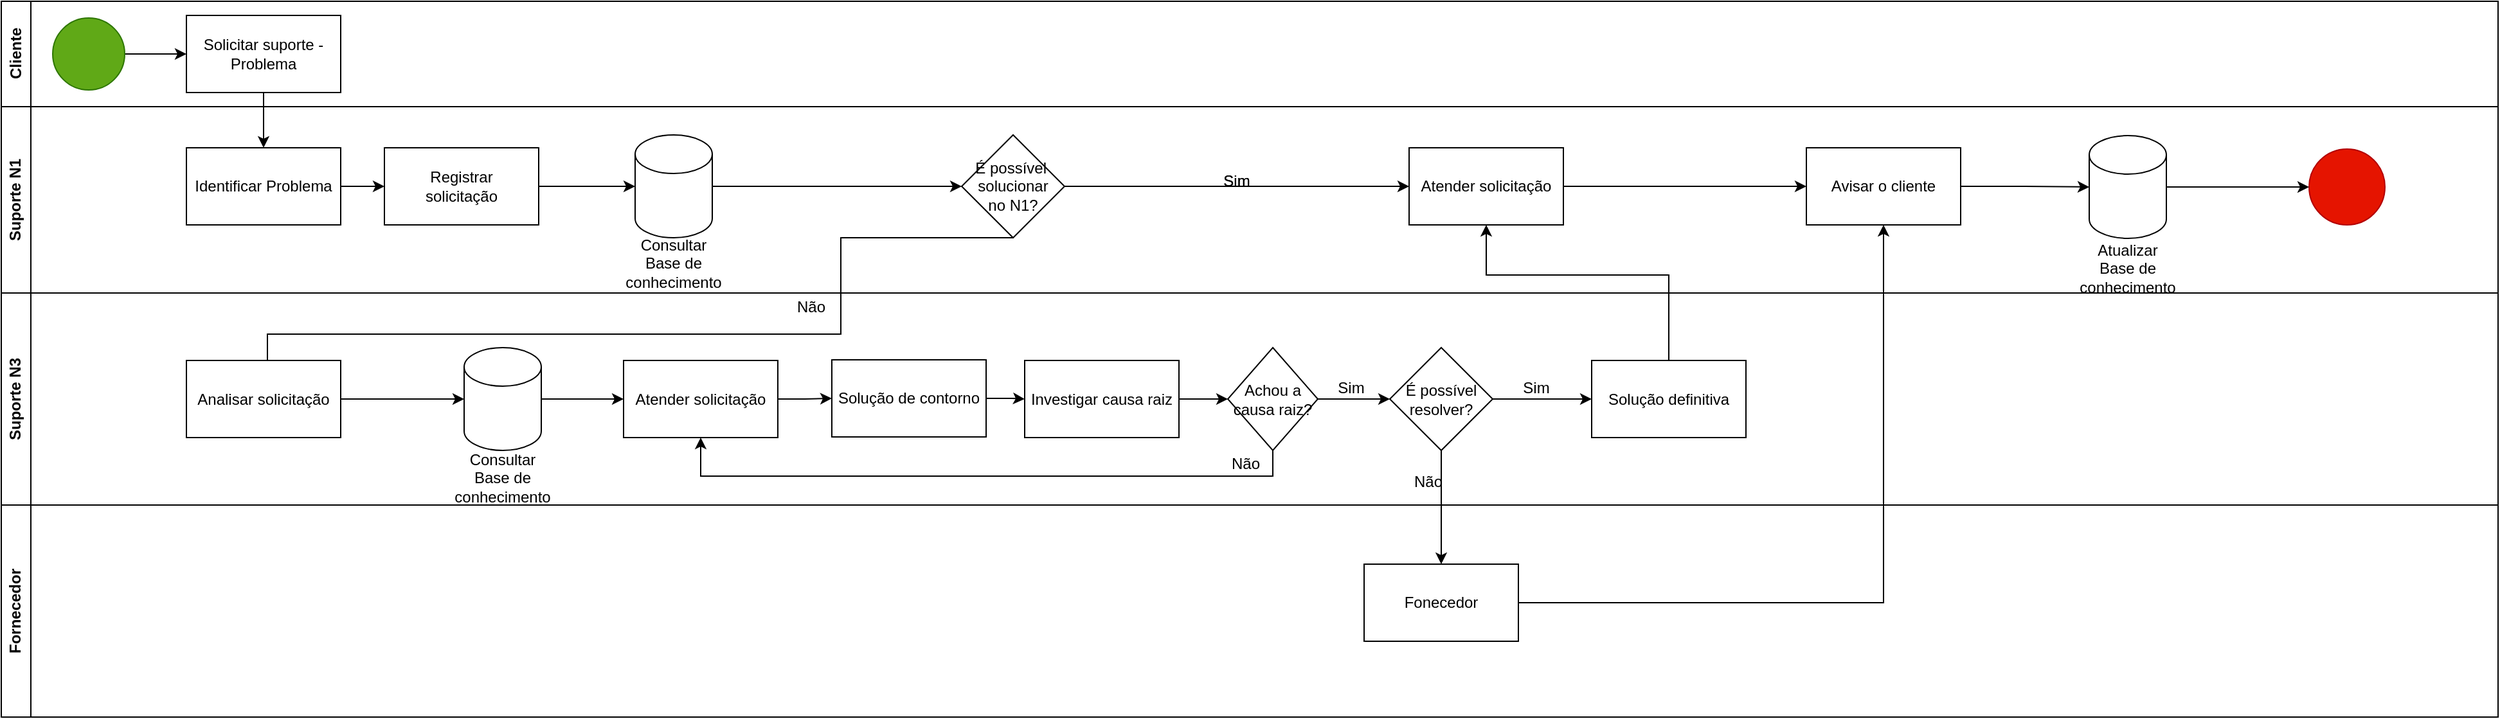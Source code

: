 <mxfile version="22.1.6" type="google" pages="2">
  <diagram name="Problema" id="-Ec3VzrIZAUw1Ssg6nF6">
    <mxGraphModel dx="1070" dy="693" grid="0" gridSize="10" guides="1" tooltips="1" connect="1" arrows="1" fold="1" page="0" pageScale="1" pageWidth="1100" pageHeight="850" background="none" math="0" shadow="0">
      <root>
        <mxCell id="0" />
        <mxCell id="1" parent="0" />
        <mxCell id="_4PGO4rBiC6hCrZSy40K-1" value="Cliente" style="swimlane;horizontal=0;whiteSpace=wrap;html=1;" parent="1" vertex="1">
          <mxGeometry x="10" y="98" width="1942" height="82" as="geometry" />
        </mxCell>
        <mxCell id="_4PGO4rBiC6hCrZSy40K-8" value="" style="edgeStyle=orthogonalEdgeStyle;rounded=0;orthogonalLoop=1;jettySize=auto;html=1;" parent="_4PGO4rBiC6hCrZSy40K-1" source="_4PGO4rBiC6hCrZSy40K-6" target="_4PGO4rBiC6hCrZSy40K-7" edge="1">
          <mxGeometry relative="1" as="geometry" />
        </mxCell>
        <mxCell id="_4PGO4rBiC6hCrZSy40K-6" value="" style="ellipse;whiteSpace=wrap;html=1;aspect=fixed;fillColor=#60a917;fontColor=#ffffff;strokeColor=#2D7600;" parent="_4PGO4rBiC6hCrZSy40K-1" vertex="1">
          <mxGeometry x="40" y="13" width="56" height="56" as="geometry" />
        </mxCell>
        <mxCell id="_4PGO4rBiC6hCrZSy40K-7" value="Solicitar suporte -&lt;br&gt;Problema" style="whiteSpace=wrap;html=1;" parent="_4PGO4rBiC6hCrZSy40K-1" vertex="1">
          <mxGeometry x="144" y="11" width="120" height="60" as="geometry" />
        </mxCell>
        <mxCell id="_4PGO4rBiC6hCrZSy40K-5" value="Suporte N1&lt;br&gt;" style="swimlane;horizontal=0;whiteSpace=wrap;html=1;startSize=23;" parent="1" vertex="1">
          <mxGeometry x="10" y="180" width="1942" height="145" as="geometry" />
        </mxCell>
        <mxCell id="_4PGO4rBiC6hCrZSy40K-12" value="" style="edgeStyle=orthogonalEdgeStyle;rounded=0;orthogonalLoop=1;jettySize=auto;html=1;" parent="_4PGO4rBiC6hCrZSy40K-5" source="_4PGO4rBiC6hCrZSy40K-9" target="_4PGO4rBiC6hCrZSy40K-11" edge="1">
          <mxGeometry relative="1" as="geometry" />
        </mxCell>
        <mxCell id="_4PGO4rBiC6hCrZSy40K-9" value="Identificar Problema" style="whiteSpace=wrap;html=1;" parent="_4PGO4rBiC6hCrZSy40K-5" vertex="1">
          <mxGeometry x="144" y="32" width="120" height="60" as="geometry" />
        </mxCell>
        <mxCell id="_4PGO4rBiC6hCrZSy40K-16" value="" style="edgeStyle=orthogonalEdgeStyle;rounded=0;orthogonalLoop=1;jettySize=auto;html=1;entryX=0;entryY=0.5;entryDx=0;entryDy=0;entryPerimeter=0;" parent="_4PGO4rBiC6hCrZSy40K-5" source="_4PGO4rBiC6hCrZSy40K-11" target="nmuuqIlSGZwjGCwgsDXn-1" edge="1">
          <mxGeometry relative="1" as="geometry">
            <mxPoint x="452.0" y="62" as="targetPoint" />
          </mxGeometry>
        </mxCell>
        <mxCell id="_4PGO4rBiC6hCrZSy40K-11" value="Registrar &lt;br&gt;solicitação" style="whiteSpace=wrap;html=1;" parent="_4PGO4rBiC6hCrZSy40K-5" vertex="1">
          <mxGeometry x="298" y="32" width="120" height="60" as="geometry" />
        </mxCell>
        <mxCell id="_4PGO4rBiC6hCrZSy40K-18" value="" style="edgeStyle=orthogonalEdgeStyle;rounded=0;orthogonalLoop=1;jettySize=auto;html=1;exitX=1;exitY=0.5;exitDx=0;exitDy=0;exitPerimeter=0;" parent="_4PGO4rBiC6hCrZSy40K-5" source="nmuuqIlSGZwjGCwgsDXn-1" target="_4PGO4rBiC6hCrZSy40K-17" edge="1">
          <mxGeometry relative="1" as="geometry">
            <mxPoint x="572" y="62" as="sourcePoint" />
          </mxGeometry>
        </mxCell>
        <mxCell id="_4PGO4rBiC6hCrZSy40K-20" value="" style="edgeStyle=orthogonalEdgeStyle;rounded=0;orthogonalLoop=1;jettySize=auto;html=1;" parent="_4PGO4rBiC6hCrZSy40K-5" source="_4PGO4rBiC6hCrZSy40K-17" target="_4PGO4rBiC6hCrZSy40K-19" edge="1">
          <mxGeometry relative="1" as="geometry" />
        </mxCell>
        <mxCell id="_4PGO4rBiC6hCrZSy40K-17" value="É possível&amp;nbsp;&lt;br&gt;solucionar&lt;br&gt;no N1?" style="rhombus;whiteSpace=wrap;html=1;" parent="_4PGO4rBiC6hCrZSy40K-5" vertex="1">
          <mxGeometry x="747" y="22" width="80" height="80" as="geometry" />
        </mxCell>
        <mxCell id="_4PGO4rBiC6hCrZSy40K-19" value="Atender solicitação" style="whiteSpace=wrap;html=1;" parent="_4PGO4rBiC6hCrZSy40K-5" vertex="1">
          <mxGeometry x="1095" y="32" width="120" height="60" as="geometry" />
        </mxCell>
        <mxCell id="nmuuqIlSGZwjGCwgsDXn-1" value="" style="shape=cylinder3;whiteSpace=wrap;html=1;boundedLbl=1;backgroundOutline=1;size=15;" parent="_4PGO4rBiC6hCrZSy40K-5" vertex="1">
          <mxGeometry x="493" y="22" width="60" height="80" as="geometry" />
        </mxCell>
        <mxCell id="nmuuqIlSGZwjGCwgsDXn-2" value="" style="shape=cylinder3;whiteSpace=wrap;html=1;boundedLbl=1;backgroundOutline=1;size=15;" parent="_4PGO4rBiC6hCrZSy40K-5" vertex="1">
          <mxGeometry x="1624" y="22.5" width="60" height="80" as="geometry" />
        </mxCell>
        <mxCell id="_4PGO4rBiC6hCrZSy40K-22" value="" style="edgeStyle=orthogonalEdgeStyle;rounded=0;orthogonalLoop=1;jettySize=auto;html=1;entryX=0;entryY=0.5;entryDx=0;entryDy=0;entryPerimeter=0;" parent="_4PGO4rBiC6hCrZSy40K-5" source="nmuuqIlSGZwjGCwgsDXn-17" target="nmuuqIlSGZwjGCwgsDXn-2" edge="1">
          <mxGeometry relative="1" as="geometry">
            <mxPoint x="880" y="62" as="targetPoint" />
          </mxGeometry>
        </mxCell>
        <mxCell id="nmuuqIlSGZwjGCwgsDXn-12" value="Sim" style="text;html=1;strokeColor=none;fillColor=none;align=center;verticalAlign=middle;whiteSpace=wrap;rounded=0;" parent="_4PGO4rBiC6hCrZSy40K-5" vertex="1">
          <mxGeometry x="931" y="43" width="60" height="30" as="geometry" />
        </mxCell>
        <mxCell id="_4PGO4rBiC6hCrZSy40K-33" value="" style="ellipse;whiteSpace=wrap;html=1;fillColor=#e51400;fontColor=#ffffff;strokeColor=#B20000;" parent="_4PGO4rBiC6hCrZSy40K-5" vertex="1">
          <mxGeometry x="1795" y="33" width="59" height="59" as="geometry" />
        </mxCell>
        <mxCell id="_4PGO4rBiC6hCrZSy40K-55" style="edgeStyle=orthogonalEdgeStyle;rounded=0;orthogonalLoop=1;jettySize=auto;html=1;entryX=0;entryY=0.5;entryDx=0;entryDy=0;exitX=1;exitY=0.5;exitDx=0;exitDy=0;exitPerimeter=0;" parent="_4PGO4rBiC6hCrZSy40K-5" source="nmuuqIlSGZwjGCwgsDXn-2" target="_4PGO4rBiC6hCrZSy40K-33" edge="1">
          <mxGeometry relative="1" as="geometry">
            <mxPoint x="1050" y="73" as="sourcePoint" />
          </mxGeometry>
        </mxCell>
        <mxCell id="nmuuqIlSGZwjGCwgsDXn-17" value="Avisar o cliente" style="whiteSpace=wrap;html=1;" parent="_4PGO4rBiC6hCrZSy40K-5" vertex="1">
          <mxGeometry x="1404" y="32" width="120" height="60" as="geometry" />
        </mxCell>
        <mxCell id="nmuuqIlSGZwjGCwgsDXn-19" value="" style="edgeStyle=orthogonalEdgeStyle;rounded=0;orthogonalLoop=1;jettySize=auto;html=1;entryX=0;entryY=0.5;entryDx=0;entryDy=0;entryPerimeter=0;" parent="_4PGO4rBiC6hCrZSy40K-5" source="_4PGO4rBiC6hCrZSy40K-19" target="nmuuqIlSGZwjGCwgsDXn-17" edge="1">
          <mxGeometry relative="1" as="geometry">
            <mxPoint x="858" y="242" as="sourcePoint" />
            <mxPoint x="1084" y="242" as="targetPoint" />
          </mxGeometry>
        </mxCell>
        <mxCell id="BQ_w1CccFKdGBhkc8WRL-10" value="Consultar Base de conhecimento&lt;br&gt;" style="text;html=1;strokeColor=none;fillColor=none;align=center;verticalAlign=middle;whiteSpace=wrap;rounded=0;" parent="_4PGO4rBiC6hCrZSy40K-5" vertex="1">
          <mxGeometry x="493" y="107" width="60" height="30" as="geometry" />
        </mxCell>
        <mxCell id="BQ_w1CccFKdGBhkc8WRL-12" value="Atualizar Base de conhecimento&lt;br&gt;" style="text;html=1;strokeColor=none;fillColor=none;align=center;verticalAlign=middle;whiteSpace=wrap;rounded=0;" parent="_4PGO4rBiC6hCrZSy40K-5" vertex="1">
          <mxGeometry x="1624" y="111" width="60" height="30" as="geometry" />
        </mxCell>
        <mxCell id="_4PGO4rBiC6hCrZSy40K-10" value="" style="edgeStyle=orthogonalEdgeStyle;rounded=0;orthogonalLoop=1;jettySize=auto;html=1;" parent="1" source="_4PGO4rBiC6hCrZSy40K-7" target="_4PGO4rBiC6hCrZSy40K-9" edge="1">
          <mxGeometry relative="1" as="geometry" />
        </mxCell>
        <mxCell id="_4PGO4rBiC6hCrZSy40K-24" value="" style="edgeStyle=orthogonalEdgeStyle;rounded=0;orthogonalLoop=1;jettySize=auto;html=1;entryX=0.5;entryY=0;entryDx=0;entryDy=0;exitX=0.5;exitY=1;exitDx=0;exitDy=0;" parent="1" source="_4PGO4rBiC6hCrZSy40K-17" edge="1">
          <mxGeometry relative="1" as="geometry">
            <mxPoint x="665" y="312" as="sourcePoint" />
            <mxPoint x="217.0" y="396.5" as="targetPoint" />
            <Array as="points">
              <mxPoint x="663" y="357" />
              <mxPoint x="217" y="357" />
            </Array>
          </mxGeometry>
        </mxCell>
        <mxCell id="_4PGO4rBiC6hCrZSy40K-2" value="Suporte N3&lt;br&gt;" style="swimlane;horizontal=0;whiteSpace=wrap;html=1;startSize=23;" parent="1" vertex="1">
          <mxGeometry x="10" y="325" width="1942" height="165" as="geometry" />
        </mxCell>
        <mxCell id="_4PGO4rBiC6hCrZSy40K-44" value="" style="edgeStyle=orthogonalEdgeStyle;rounded=0;orthogonalLoop=1;jettySize=auto;html=1;entryX=0;entryY=0.5;entryDx=0;entryDy=0;exitX=1;exitY=0.5;exitDx=0;exitDy=0;exitPerimeter=0;" parent="_4PGO4rBiC6hCrZSy40K-2" source="nmuuqIlSGZwjGCwgsDXn-9" target="_4PGO4rBiC6hCrZSy40K-49" edge="1">
          <mxGeometry relative="1" as="geometry">
            <mxPoint x="472" y="82.5" as="targetPoint" />
            <mxPoint x="502.0" y="82.5" as="sourcePoint" />
          </mxGeometry>
        </mxCell>
        <mxCell id="nmuuqIlSGZwjGCwgsDXn-24" value="" style="edgeStyle=orthogonalEdgeStyle;rounded=0;orthogonalLoop=1;jettySize=auto;html=1;" parent="_4PGO4rBiC6hCrZSy40K-2" source="_4PGO4rBiC6hCrZSy40K-49" target="nmuuqIlSGZwjGCwgsDXn-22" edge="1">
          <mxGeometry relative="1" as="geometry" />
        </mxCell>
        <mxCell id="_4PGO4rBiC6hCrZSy40K-49" value="Atender solicitação" style="whiteSpace=wrap;html=1;" parent="_4PGO4rBiC6hCrZSy40K-2" vertex="1">
          <mxGeometry x="484" y="52.5" width="120" height="60" as="geometry" />
        </mxCell>
        <mxCell id="_4PGO4rBiC6hCrZSy40K-51" value="Analisar solicitação" style="whiteSpace=wrap;html=1;" parent="_4PGO4rBiC6hCrZSy40K-2" vertex="1">
          <mxGeometry x="144" y="52.5" width="120" height="60" as="geometry" />
        </mxCell>
        <mxCell id="_4PGO4rBiC6hCrZSy40K-52" value="" style="edgeStyle=orthogonalEdgeStyle;rounded=0;orthogonalLoop=1;jettySize=auto;html=1;entryX=0;entryY=0.5;entryDx=0;entryDy=0;entryPerimeter=0;" parent="_4PGO4rBiC6hCrZSy40K-2" source="_4PGO4rBiC6hCrZSy40K-51" target="nmuuqIlSGZwjGCwgsDXn-9" edge="1">
          <mxGeometry relative="1" as="geometry">
            <mxPoint x="382.0" y="82.5" as="targetPoint" />
          </mxGeometry>
        </mxCell>
        <mxCell id="nmuuqIlSGZwjGCwgsDXn-9" value="" style="shape=cylinder3;whiteSpace=wrap;html=1;boundedLbl=1;backgroundOutline=1;size=15;" parent="_4PGO4rBiC6hCrZSy40K-2" vertex="1">
          <mxGeometry x="360" y="42.5" width="60" height="80" as="geometry" />
        </mxCell>
        <mxCell id="nmuuqIlSGZwjGCwgsDXn-30" value="" style="edgeStyle=orthogonalEdgeStyle;rounded=0;orthogonalLoop=1;jettySize=auto;html=1;" parent="_4PGO4rBiC6hCrZSy40K-2" source="nmuuqIlSGZwjGCwgsDXn-22" target="nmuuqIlSGZwjGCwgsDXn-29" edge="1">
          <mxGeometry relative="1" as="geometry" />
        </mxCell>
        <mxCell id="nmuuqIlSGZwjGCwgsDXn-22" value="Solução de contorno" style="whiteSpace=wrap;html=1;" parent="_4PGO4rBiC6hCrZSy40K-2" vertex="1">
          <mxGeometry x="646" y="52" width="120" height="60" as="geometry" />
        </mxCell>
        <mxCell id="nmuuqIlSGZwjGCwgsDXn-32" value="" style="edgeStyle=orthogonalEdgeStyle;rounded=0;orthogonalLoop=1;jettySize=auto;html=1;" parent="_4PGO4rBiC6hCrZSy40K-2" source="nmuuqIlSGZwjGCwgsDXn-29" target="nmuuqIlSGZwjGCwgsDXn-31" edge="1">
          <mxGeometry relative="1" as="geometry" />
        </mxCell>
        <mxCell id="nmuuqIlSGZwjGCwgsDXn-29" value="Investigar causa raiz" style="whiteSpace=wrap;html=1;" parent="_4PGO4rBiC6hCrZSy40K-2" vertex="1">
          <mxGeometry x="796" y="52.5" width="120" height="60" as="geometry" />
        </mxCell>
        <mxCell id="nmuuqIlSGZwjGCwgsDXn-36" style="edgeStyle=orthogonalEdgeStyle;rounded=0;orthogonalLoop=1;jettySize=auto;html=1;exitX=0.5;exitY=1;exitDx=0;exitDy=0;entryX=0.5;entryY=1;entryDx=0;entryDy=0;" parent="_4PGO4rBiC6hCrZSy40K-2" source="nmuuqIlSGZwjGCwgsDXn-31" target="_4PGO4rBiC6hCrZSy40K-49" edge="1">
          <mxGeometry relative="1" as="geometry">
            <mxPoint x="376" y="153" as="targetPoint" />
          </mxGeometry>
        </mxCell>
        <mxCell id="nmuuqIlSGZwjGCwgsDXn-42" value="" style="edgeStyle=orthogonalEdgeStyle;rounded=0;orthogonalLoop=1;jettySize=auto;html=1;" parent="_4PGO4rBiC6hCrZSy40K-2" source="nmuuqIlSGZwjGCwgsDXn-31" target="nmuuqIlSGZwjGCwgsDXn-41" edge="1">
          <mxGeometry relative="1" as="geometry" />
        </mxCell>
        <mxCell id="nmuuqIlSGZwjGCwgsDXn-31" value="Achou a causa raiz?" style="rhombus;whiteSpace=wrap;html=1;" parent="_4PGO4rBiC6hCrZSy40K-2" vertex="1">
          <mxGeometry x="954" y="42.5" width="70" height="80" as="geometry" />
        </mxCell>
        <mxCell id="nmuuqIlSGZwjGCwgsDXn-27" value="Não" style="text;html=1;strokeColor=none;fillColor=none;align=center;verticalAlign=middle;whiteSpace=wrap;rounded=0;" parent="_4PGO4rBiC6hCrZSy40K-2" vertex="1">
          <mxGeometry x="600" y="-4" width="60" height="30" as="geometry" />
        </mxCell>
        <mxCell id="BQ_w1CccFKdGBhkc8WRL-1" value="" style="edgeStyle=orthogonalEdgeStyle;rounded=0;orthogonalLoop=1;jettySize=auto;html=1;" parent="_4PGO4rBiC6hCrZSy40K-2" source="nmuuqIlSGZwjGCwgsDXn-41" target="nmuuqIlSGZwjGCwgsDXn-45" edge="1">
          <mxGeometry relative="1" as="geometry" />
        </mxCell>
        <mxCell id="nmuuqIlSGZwjGCwgsDXn-41" value="É possível resolver?" style="rhombus;whiteSpace=wrap;html=1;" parent="_4PGO4rBiC6hCrZSy40K-2" vertex="1">
          <mxGeometry x="1080" y="42.5" width="80" height="80" as="geometry" />
        </mxCell>
        <mxCell id="nmuuqIlSGZwjGCwgsDXn-45" value="Solução definitiva" style="whiteSpace=wrap;html=1;" parent="_4PGO4rBiC6hCrZSy40K-2" vertex="1">
          <mxGeometry x="1237" y="52.5" width="120" height="60" as="geometry" />
        </mxCell>
        <mxCell id="BQ_w1CccFKdGBhkc8WRL-5" value="Sim" style="text;html=1;strokeColor=none;fillColor=none;align=center;verticalAlign=middle;whiteSpace=wrap;rounded=0;" parent="_4PGO4rBiC6hCrZSy40K-2" vertex="1">
          <mxGeometry x="1164" y="59" width="60" height="30" as="geometry" />
        </mxCell>
        <mxCell id="BQ_w1CccFKdGBhkc8WRL-6" value="Sim" style="text;html=1;strokeColor=none;fillColor=none;align=center;verticalAlign=middle;whiteSpace=wrap;rounded=0;" parent="_4PGO4rBiC6hCrZSy40K-2" vertex="1">
          <mxGeometry x="1020" y="59" width="60" height="30" as="geometry" />
        </mxCell>
        <mxCell id="BQ_w1CccFKdGBhkc8WRL-7" value="Não" style="text;html=1;strokeColor=none;fillColor=none;align=center;verticalAlign=middle;whiteSpace=wrap;rounded=0;" parent="_4PGO4rBiC6hCrZSy40K-2" vertex="1">
          <mxGeometry x="938" y="118" width="60" height="30" as="geometry" />
        </mxCell>
        <mxCell id="BQ_w1CccFKdGBhkc8WRL-8" value="Não" style="text;html=1;strokeColor=none;fillColor=none;align=center;verticalAlign=middle;whiteSpace=wrap;rounded=0;" parent="_4PGO4rBiC6hCrZSy40K-2" vertex="1">
          <mxGeometry x="1080" y="132" width="60" height="30" as="geometry" />
        </mxCell>
        <mxCell id="BQ_w1CccFKdGBhkc8WRL-11" value="Consultar Base de conhecimento&lt;br&gt;" style="text;html=1;strokeColor=none;fillColor=none;align=center;verticalAlign=middle;whiteSpace=wrap;rounded=0;" parent="_4PGO4rBiC6hCrZSy40K-2" vertex="1">
          <mxGeometry x="360" y="129" width="60" height="30" as="geometry" />
        </mxCell>
        <mxCell id="zpOufEuCklQNAFvPNGZo-1" value="Fornecedor&lt;br&gt;" style="swimlane;horizontal=0;whiteSpace=wrap;html=1;" parent="1" vertex="1">
          <mxGeometry x="10" y="490" width="1942" height="165" as="geometry" />
        </mxCell>
        <mxCell id="zpOufEuCklQNAFvPNGZo-18" value="Fonecedor" style="whiteSpace=wrap;html=1;" parent="zpOufEuCklQNAFvPNGZo-1" vertex="1">
          <mxGeometry x="1060" y="46" width="120" height="60" as="geometry" />
        </mxCell>
        <mxCell id="BQ_w1CccFKdGBhkc8WRL-2" style="edgeStyle=orthogonalEdgeStyle;rounded=0;orthogonalLoop=1;jettySize=auto;html=1;entryX=0.5;entryY=0;entryDx=0;entryDy=0;" parent="1" source="nmuuqIlSGZwjGCwgsDXn-41" target="zpOufEuCklQNAFvPNGZo-18" edge="1">
          <mxGeometry relative="1" as="geometry">
            <Array as="points">
              <mxPoint x="1130" y="520" />
              <mxPoint x="1130" y="520" />
            </Array>
          </mxGeometry>
        </mxCell>
        <mxCell id="BQ_w1CccFKdGBhkc8WRL-3" style="edgeStyle=orthogonalEdgeStyle;rounded=0;orthogonalLoop=1;jettySize=auto;html=1;entryX=0.5;entryY=1;entryDx=0;entryDy=0;" parent="1" source="nmuuqIlSGZwjGCwgsDXn-45" target="_4PGO4rBiC6hCrZSy40K-19" edge="1">
          <mxGeometry relative="1" as="geometry">
            <Array as="points">
              <mxPoint x="1307" y="311" />
              <mxPoint x="1165" y="311" />
            </Array>
          </mxGeometry>
        </mxCell>
        <mxCell id="BQ_w1CccFKdGBhkc8WRL-4" value="Sim" style="text;html=1;strokeColor=none;fillColor=none;align=center;verticalAlign=middle;whiteSpace=wrap;rounded=0;" parent="1" vertex="1">
          <mxGeometry x="941" y="223" width="60" height="30" as="geometry" />
        </mxCell>
        <mxCell id="C0CgiDlLy2RQ1NzKlOpr-2" style="edgeStyle=orthogonalEdgeStyle;rounded=0;orthogonalLoop=1;jettySize=auto;html=1;entryX=0.5;entryY=1;entryDx=0;entryDy=0;" parent="1" source="zpOufEuCklQNAFvPNGZo-18" target="nmuuqIlSGZwjGCwgsDXn-17" edge="1">
          <mxGeometry relative="1" as="geometry">
            <mxPoint x="1473.99" y="279.596" as="targetPoint" />
          </mxGeometry>
        </mxCell>
      </root>
    </mxGraphModel>
  </diagram>
  <diagram name="Requisição" id="4bwbSde3uG1VL4TiKtF2">
    <mxGraphModel grid="0" page="0" gridSize="10" guides="1" tooltips="1" connect="1" arrows="1" fold="1" pageScale="1" pageWidth="827" pageHeight="1169" math="0" shadow="0">
      <root>
        <mxCell id="FNtjrXxzZB4patWfI-3e-0" />
        <mxCell id="FNtjrXxzZB4patWfI-3e-1" parent="FNtjrXxzZB4patWfI-3e-0" />
        <mxCell id="yx_xOcficYoCLW8Y-e_k-1" value="Cliente" style="swimlane;horizontal=0;whiteSpace=wrap;html=1;" vertex="1" parent="FNtjrXxzZB4patWfI-3e-1">
          <mxGeometry x="-79" y="-557" width="1701" height="82" as="geometry" />
        </mxCell>
        <mxCell id="yx_xOcficYoCLW8Y-e_k-2" value="" style="edgeStyle=orthogonalEdgeStyle;rounded=0;orthogonalLoop=1;jettySize=auto;html=1;entryX=0;entryY=0.5;entryDx=0;entryDy=0;" edge="1" parent="yx_xOcficYoCLW8Y-e_k-1" source="yx_xOcficYoCLW8Y-e_k-3" target="IolqS_XKYgwsmqiR-c9b-2">
          <mxGeometry relative="1" as="geometry">
            <mxPoint x="144.0" y="41" as="targetPoint" />
          </mxGeometry>
        </mxCell>
        <mxCell id="yx_xOcficYoCLW8Y-e_k-3" value="" style="ellipse;whiteSpace=wrap;html=1;aspect=fixed;fillColor=#60a917;fontColor=#ffffff;strokeColor=#2D7600;" vertex="1" parent="yx_xOcficYoCLW8Y-e_k-1">
          <mxGeometry x="40" y="13" width="56" height="56" as="geometry" />
        </mxCell>
        <mxCell id="IolqS_XKYgwsmqiR-c9b-2" value="&lt;font style=&quot;font-size: 10px;&quot;&gt;Usuário Submete Requisição&lt;/font&gt;" style="whiteSpace=wrap;html=1;fontSize=8;fontFamily=Verdana;rounded=0;shadow=0;labelBackgroundColor=none;strokeWidth=1;" vertex="1" parent="yx_xOcficYoCLW8Y-e_k-1">
          <mxGeometry x="145" y="11" width="120" height="60" as="geometry" />
        </mxCell>
        <mxCell id="IolqS_XKYgwsmqiR-c9b-4" value="&lt;font style=&quot;font-size: 10px;&quot;&gt;Análise e Triagem&lt;/font&gt;" style="whiteSpace=wrap;html=1;fontSize=8;fontFamily=Verdana;rounded=0;shadow=0;labelBackgroundColor=none;strokeWidth=1;" vertex="1" parent="yx_xOcficYoCLW8Y-e_k-1">
          <mxGeometry x="329" y="11" width="120" height="60" as="geometry" />
        </mxCell>
        <mxCell id="yx_xOcficYoCLW8Y-e_k-24" value="" style="edgeStyle=orthogonalEdgeStyle;rounded=0;orthogonalLoop=1;jettySize=auto;html=1;exitX=1;exitY=0.5;exitDx=0;exitDy=0;entryX=0;entryY=0.5;entryDx=0;entryDy=0;" edge="1" parent="yx_xOcficYoCLW8Y-e_k-1" source="IolqS_XKYgwsmqiR-c9b-2" target="IolqS_XKYgwsmqiR-c9b-4">
          <mxGeometry relative="1" as="geometry">
            <mxPoint x="204.0" y="71" as="sourcePoint" />
            <mxPoint x="205" y="115" as="targetPoint" />
          </mxGeometry>
        </mxCell>
        <mxCell id="yx_xOcficYoCLW8Y-e_k-5" value="Suporte N1&lt;br&gt;" style="swimlane;horizontal=0;whiteSpace=wrap;html=1;startSize=23;" vertex="1" parent="FNtjrXxzZB4patWfI-3e-1">
          <mxGeometry x="-79" y="-475" width="1701" height="145" as="geometry" />
        </mxCell>
        <mxCell id="yx_xOcficYoCLW8Y-e_k-8" value="" style="edgeStyle=orthogonalEdgeStyle;rounded=0;orthogonalLoop=1;jettySize=auto;html=1;entryX=0;entryY=0.5;entryDx=0;entryDy=0;entryPerimeter=0;" edge="1" parent="yx_xOcficYoCLW8Y-e_k-5" source="yx_xOcficYoCLW8Y-e_k-9" target="yx_xOcficYoCLW8Y-e_k-14">
          <mxGeometry relative="1" as="geometry">
            <mxPoint x="452.0" y="62" as="targetPoint" />
          </mxGeometry>
        </mxCell>
        <mxCell id="yx_xOcficYoCLW8Y-e_k-9" value="Registrar &lt;br&gt;solicitação" style="whiteSpace=wrap;html=1;" vertex="1" parent="yx_xOcficYoCLW8Y-e_k-5">
          <mxGeometry x="148" y="32" width="120" height="60" as="geometry" />
        </mxCell>
        <mxCell id="yx_xOcficYoCLW8Y-e_k-11" value="" style="edgeStyle=orthogonalEdgeStyle;rounded=0;orthogonalLoop=1;jettySize=auto;html=1;" edge="1" parent="yx_xOcficYoCLW8Y-e_k-5" source="yx_xOcficYoCLW8Y-e_k-12" target="yx_xOcficYoCLW8Y-e_k-13">
          <mxGeometry relative="1" as="geometry" />
        </mxCell>
        <mxCell id="yx_xOcficYoCLW8Y-e_k-12" value="É possível atender requisição?" style="rhombus;whiteSpace=wrap;html=1;" vertex="1" parent="yx_xOcficYoCLW8Y-e_k-5">
          <mxGeometry x="816" y="22" width="80" height="80" as="geometry" />
        </mxCell>
        <mxCell id="yx_xOcficYoCLW8Y-e_k-13" value="Atender solicitação" style="whiteSpace=wrap;html=1;" vertex="1" parent="yx_xOcficYoCLW8Y-e_k-5">
          <mxGeometry x="1021" y="32" width="120" height="60" as="geometry" />
        </mxCell>
        <mxCell id="yx_xOcficYoCLW8Y-e_k-54" value="" style="edgeStyle=orthogonalEdgeStyle;rounded=0;orthogonalLoop=1;jettySize=auto;html=1;" edge="1" parent="yx_xOcficYoCLW8Y-e_k-5" source="yx_xOcficYoCLW8Y-e_k-14" target="ekJ-fm5zaqChdAzPpNH6-2">
          <mxGeometry relative="1" as="geometry" />
        </mxCell>
        <mxCell id="yx_xOcficYoCLW8Y-e_k-14" value="" style="shape=cylinder3;whiteSpace=wrap;html=1;boundedLbl=1;backgroundOutline=1;size=15;" vertex="1" parent="yx_xOcficYoCLW8Y-e_k-5">
          <mxGeometry x="341" y="22" width="60" height="80" as="geometry" />
        </mxCell>
        <mxCell id="yx_xOcficYoCLW8Y-e_k-15" value="" style="shape=cylinder3;whiteSpace=wrap;html=1;boundedLbl=1;backgroundOutline=1;size=15;" vertex="1" parent="yx_xOcficYoCLW8Y-e_k-5">
          <mxGeometry x="1465" y="22" width="60" height="80" as="geometry" />
        </mxCell>
        <mxCell id="yx_xOcficYoCLW8Y-e_k-16" value="" style="edgeStyle=orthogonalEdgeStyle;rounded=0;orthogonalLoop=1;jettySize=auto;html=1;entryX=0;entryY=0.5;entryDx=0;entryDy=0;entryPerimeter=0;" edge="1" parent="yx_xOcficYoCLW8Y-e_k-5" source="yx_xOcficYoCLW8Y-e_k-20" target="yx_xOcficYoCLW8Y-e_k-15">
          <mxGeometry relative="1" as="geometry">
            <mxPoint x="880" y="62" as="targetPoint" />
          </mxGeometry>
        </mxCell>
        <mxCell id="yx_xOcficYoCLW8Y-e_k-17" value="Sim" style="text;html=1;strokeColor=none;fillColor=none;align=center;verticalAlign=middle;whiteSpace=wrap;rounded=0;" vertex="1" parent="yx_xOcficYoCLW8Y-e_k-5">
          <mxGeometry x="931" y="43" width="60" height="30" as="geometry" />
        </mxCell>
        <mxCell id="yx_xOcficYoCLW8Y-e_k-18" value="" style="ellipse;whiteSpace=wrap;html=1;fillColor=#e51400;fontColor=#ffffff;strokeColor=#B20000;" vertex="1" parent="yx_xOcficYoCLW8Y-e_k-5">
          <mxGeometry x="1624.5" y="33" width="59" height="59" as="geometry" />
        </mxCell>
        <mxCell id="yx_xOcficYoCLW8Y-e_k-19" style="edgeStyle=orthogonalEdgeStyle;rounded=0;orthogonalLoop=1;jettySize=auto;html=1;entryX=0;entryY=0.5;entryDx=0;entryDy=0;exitX=1;exitY=0.5;exitDx=0;exitDy=0;exitPerimeter=0;" edge="1" parent="yx_xOcficYoCLW8Y-e_k-5" source="yx_xOcficYoCLW8Y-e_k-15" target="yx_xOcficYoCLW8Y-e_k-18">
          <mxGeometry relative="1" as="geometry">
            <mxPoint x="1050" y="73" as="sourcePoint" />
          </mxGeometry>
        </mxCell>
        <mxCell id="yx_xOcficYoCLW8Y-e_k-20" value="Avisar o cliente" style="whiteSpace=wrap;html=1;" vertex="1" parent="yx_xOcficYoCLW8Y-e_k-5">
          <mxGeometry x="1256" y="32" width="120" height="60" as="geometry" />
        </mxCell>
        <mxCell id="yx_xOcficYoCLW8Y-e_k-21" value="" style="edgeStyle=orthogonalEdgeStyle;rounded=0;orthogonalLoop=1;jettySize=auto;html=1;entryX=0;entryY=0.5;entryDx=0;entryDy=0;entryPerimeter=0;" edge="1" parent="yx_xOcficYoCLW8Y-e_k-5" source="yx_xOcficYoCLW8Y-e_k-13" target="yx_xOcficYoCLW8Y-e_k-20">
          <mxGeometry relative="1" as="geometry">
            <mxPoint x="858" y="242" as="sourcePoint" />
            <mxPoint x="1084" y="242" as="targetPoint" />
          </mxGeometry>
        </mxCell>
        <mxCell id="yx_xOcficYoCLW8Y-e_k-22" value="Consultar Base de conhecimento&lt;br&gt;" style="text;html=1;strokeColor=none;fillColor=none;align=center;verticalAlign=middle;whiteSpace=wrap;rounded=0;" vertex="1" parent="yx_xOcficYoCLW8Y-e_k-5">
          <mxGeometry x="341" y="107" width="60" height="30" as="geometry" />
        </mxCell>
        <mxCell id="yx_xOcficYoCLW8Y-e_k-23" value="Atualizar Base de conhecimento&lt;br&gt;" style="text;html=1;strokeColor=none;fillColor=none;align=center;verticalAlign=middle;whiteSpace=wrap;rounded=0;" vertex="1" parent="yx_xOcficYoCLW8Y-e_k-5">
          <mxGeometry x="1465" y="107" width="60" height="30" as="geometry" />
        </mxCell>
        <mxCell id="yx_xOcficYoCLW8Y-e_k-55" value="" style="edgeStyle=orthogonalEdgeStyle;rounded=0;orthogonalLoop=1;jettySize=auto;html=1;" edge="1" parent="yx_xOcficYoCLW8Y-e_k-5" source="ekJ-fm5zaqChdAzPpNH6-2" target="ekJ-fm5zaqChdAzPpNH6-4">
          <mxGeometry relative="1" as="geometry" />
        </mxCell>
        <mxCell id="ekJ-fm5zaqChdAzPpNH6-2" value="&lt;font style=&quot;font-size: 10px;&quot;&gt;Analisa a natureza da requisição.&lt;/font&gt;" style="whiteSpace=wrap;html=1;fontSize=8;fontFamily=Verdana;rounded=0;shadow=0;labelBackgroundColor=none;strokeWidth=1;" vertex="1" parent="yx_xOcficYoCLW8Y-e_k-5">
          <mxGeometry x="474" y="32" width="120" height="60" as="geometry" />
        </mxCell>
        <mxCell id="yx_xOcficYoCLW8Y-e_k-56" value="" style="edgeStyle=orthogonalEdgeStyle;rounded=0;orthogonalLoop=1;jettySize=auto;html=1;" edge="1" parent="yx_xOcficYoCLW8Y-e_k-5" source="ekJ-fm5zaqChdAzPpNH6-4" target="yx_xOcficYoCLW8Y-e_k-12">
          <mxGeometry relative="1" as="geometry" />
        </mxCell>
        <mxCell id="ekJ-fm5zaqChdAzPpNH6-4" value="Tenta uma soluçao temporaria" style="whiteSpace=wrap;html=1;fontSize=8;fontFamily=Verdana;rounded=0;shadow=0;labelBackgroundColor=none;strokeWidth=1;" vertex="1" parent="yx_xOcficYoCLW8Y-e_k-5">
          <mxGeometry x="666" y="32.5" width="120" height="60" as="geometry" />
        </mxCell>
        <mxCell id="yx_xOcficYoCLW8Y-e_k-40" value="Não" style="text;html=1;strokeColor=none;fillColor=none;align=center;verticalAlign=middle;whiteSpace=wrap;rounded=0;" vertex="1" parent="yx_xOcficYoCLW8Y-e_k-5">
          <mxGeometry x="850" y="107" width="60" height="30" as="geometry" />
        </mxCell>
        <mxCell id="yx_xOcficYoCLW8Y-e_k-26" value="Suporte N2" style="swimlane;horizontal=0;whiteSpace=wrap;html=1;startSize=23;" vertex="1" parent="FNtjrXxzZB4patWfI-3e-1">
          <mxGeometry x="-79" y="-330" width="1701" height="165" as="geometry" />
        </mxCell>
        <mxCell id="yx_xOcficYoCLW8Y-e_k-27" value="" style="edgeStyle=orthogonalEdgeStyle;rounded=0;orthogonalLoop=1;jettySize=auto;html=1;entryX=0;entryY=0.5;entryDx=0;entryDy=0;exitX=1;exitY=0.5;exitDx=0;exitDy=0;exitPerimeter=0;" edge="1" parent="yx_xOcficYoCLW8Y-e_k-26" source="yx_xOcficYoCLW8Y-e_k-32" target="yx_xOcficYoCLW8Y-e_k-29">
          <mxGeometry relative="1" as="geometry">
            <mxPoint x="472" y="82.5" as="targetPoint" />
            <mxPoint x="502.0" y="82.5" as="sourcePoint" />
          </mxGeometry>
        </mxCell>
        <mxCell id="yx_xOcficYoCLW8Y-e_k-28" value="" style="edgeStyle=orthogonalEdgeStyle;rounded=0;orthogonalLoop=1;jettySize=auto;html=1;entryX=0;entryY=0.5;entryDx=0;entryDy=0;" edge="1" parent="yx_xOcficYoCLW8Y-e_k-26" source="yx_xOcficYoCLW8Y-e_k-29" target="yx_xOcficYoCLW8Y-e_k-104">
          <mxGeometry relative="1" as="geometry">
            <mxPoint x="646" y="82.059" as="targetPoint" />
          </mxGeometry>
        </mxCell>
        <mxCell id="yx_xOcficYoCLW8Y-e_k-29" value="Atender solicitação" style="whiteSpace=wrap;html=1;" vertex="1" parent="yx_xOcficYoCLW8Y-e_k-26">
          <mxGeometry x="484" y="52.5" width="120" height="60" as="geometry" />
        </mxCell>
        <mxCell id="yx_xOcficYoCLW8Y-e_k-30" value="Analisar solicitação" style="whiteSpace=wrap;html=1;" vertex="1" parent="yx_xOcficYoCLW8Y-e_k-26">
          <mxGeometry x="144" y="52.5" width="120" height="60" as="geometry" />
        </mxCell>
        <mxCell id="yx_xOcficYoCLW8Y-e_k-31" value="" style="edgeStyle=orthogonalEdgeStyle;rounded=0;orthogonalLoop=1;jettySize=auto;html=1;entryX=0;entryY=0.5;entryDx=0;entryDy=0;entryPerimeter=0;" edge="1" parent="yx_xOcficYoCLW8Y-e_k-26" source="yx_xOcficYoCLW8Y-e_k-30" target="yx_xOcficYoCLW8Y-e_k-32">
          <mxGeometry relative="1" as="geometry">
            <mxPoint x="382.0" y="82.5" as="targetPoint" />
          </mxGeometry>
        </mxCell>
        <mxCell id="yx_xOcficYoCLW8Y-e_k-32" value="" style="shape=cylinder3;whiteSpace=wrap;html=1;boundedLbl=1;backgroundOutline=1;size=15;" vertex="1" parent="yx_xOcficYoCLW8Y-e_k-26">
          <mxGeometry x="360" y="42.5" width="60" height="80" as="geometry" />
        </mxCell>
        <mxCell id="yx_xOcficYoCLW8Y-e_k-48" value="Consultar Base de conhecimento&lt;br&gt;" style="text;html=1;strokeColor=none;fillColor=none;align=center;verticalAlign=middle;whiteSpace=wrap;rounded=0;" vertex="1" parent="yx_xOcficYoCLW8Y-e_k-26">
          <mxGeometry x="360" y="129" width="60" height="30" as="geometry" />
        </mxCell>
        <mxCell id="yx_xOcficYoCLW8Y-e_k-104" value="É possível&amp;nbsp;&lt;br&gt;atender requisição?" style="rhombus;whiteSpace=wrap;html=1;" vertex="1" parent="yx_xOcficYoCLW8Y-e_k-26">
          <mxGeometry x="689" y="42.5" width="80" height="80" as="geometry" />
        </mxCell>
        <mxCell id="yx_xOcficYoCLW8Y-e_k-109" value="Sim" style="text;html=1;strokeColor=none;fillColor=none;align=center;verticalAlign=middle;whiteSpace=wrap;rounded=0;" vertex="1" parent="yx_xOcficYoCLW8Y-e_k-26">
          <mxGeometry x="793" y="52.5" width="60" height="30" as="geometry" />
        </mxCell>
        <mxCell id="yx_xOcficYoCLW8Y-e_k-95" value="Não" style="text;html=1;strokeColor=none;fillColor=none;align=center;verticalAlign=middle;whiteSpace=wrap;rounded=0;" vertex="1" parent="yx_xOcficYoCLW8Y-e_k-26">
          <mxGeometry x="713" y="122.5" width="60" height="30" as="geometry" />
        </mxCell>
        <mxCell id="yx_xOcficYoCLW8Y-e_k-53" value="Sim" style="text;html=1;strokeColor=none;fillColor=none;align=center;verticalAlign=middle;whiteSpace=wrap;rounded=0;" vertex="1" parent="FNtjrXxzZB4patWfI-3e-1">
          <mxGeometry x="852" y="-432" width="60" height="30" as="geometry" />
        </mxCell>
        <mxCell id="yx_xOcficYoCLW8Y-e_k-6" value="" style="edgeStyle=orthogonalEdgeStyle;rounded=0;orthogonalLoop=1;jettySize=auto;html=1;exitX=1;exitY=0.5;exitDx=0;exitDy=0;" edge="1" parent="FNtjrXxzZB4patWfI-3e-1" source="IolqS_XKYgwsmqiR-c9b-4" target="yx_xOcficYoCLW8Y-e_k-9">
          <mxGeometry relative="1" as="geometry">
            <mxPoint x="186" y="-411.941" as="sourcePoint" />
          </mxGeometry>
        </mxCell>
        <mxCell id="yx_xOcficYoCLW8Y-e_k-81" value="Suporte N3&lt;br&gt;" style="swimlane;horizontal=0;whiteSpace=wrap;html=1;startSize=23;" vertex="1" parent="FNtjrXxzZB4patWfI-3e-1">
          <mxGeometry x="-79" y="-165" width="1701" height="165" as="geometry" />
        </mxCell>
        <mxCell id="yx_xOcficYoCLW8Y-e_k-82" value="" style="edgeStyle=orthogonalEdgeStyle;rounded=0;orthogonalLoop=1;jettySize=auto;html=1;entryX=0;entryY=0.5;entryDx=0;entryDy=0;exitX=1;exitY=0.5;exitDx=0;exitDy=0;exitPerimeter=0;" edge="1" parent="yx_xOcficYoCLW8Y-e_k-81" source="yx_xOcficYoCLW8Y-e_k-87" target="yx_xOcficYoCLW8Y-e_k-84">
          <mxGeometry relative="1" as="geometry">
            <mxPoint x="472" y="82.5" as="targetPoint" />
            <mxPoint x="502.0" y="82.5" as="sourcePoint" />
          </mxGeometry>
        </mxCell>
        <mxCell id="yx_xOcficYoCLW8Y-e_k-83" value="" style="edgeStyle=orthogonalEdgeStyle;rounded=0;orthogonalLoop=1;jettySize=auto;html=1;entryX=0;entryY=0.5;entryDx=0;entryDy=0;" edge="1" parent="yx_xOcficYoCLW8Y-e_k-81" source="yx_xOcficYoCLW8Y-e_k-84" target="yx_xOcficYoCLW8Y-e_k-111">
          <mxGeometry relative="1" as="geometry">
            <mxPoint x="646" y="82" as="targetPoint" />
          </mxGeometry>
        </mxCell>
        <mxCell id="yx_xOcficYoCLW8Y-e_k-84" value="Atender solicitação" style="whiteSpace=wrap;html=1;" vertex="1" parent="yx_xOcficYoCLW8Y-e_k-81">
          <mxGeometry x="484" y="52.5" width="120" height="60" as="geometry" />
        </mxCell>
        <mxCell id="yx_xOcficYoCLW8Y-e_k-85" value="Analisar solicitação" style="whiteSpace=wrap;html=1;" vertex="1" parent="yx_xOcficYoCLW8Y-e_k-81">
          <mxGeometry x="144" y="52.5" width="120" height="60" as="geometry" />
        </mxCell>
        <mxCell id="yx_xOcficYoCLW8Y-e_k-86" value="" style="edgeStyle=orthogonalEdgeStyle;rounded=0;orthogonalLoop=1;jettySize=auto;html=1;entryX=0;entryY=0.5;entryDx=0;entryDy=0;entryPerimeter=0;" edge="1" parent="yx_xOcficYoCLW8Y-e_k-81" source="yx_xOcficYoCLW8Y-e_k-85" target="yx_xOcficYoCLW8Y-e_k-87">
          <mxGeometry relative="1" as="geometry">
            <mxPoint x="382.0" y="82.5" as="targetPoint" />
          </mxGeometry>
        </mxCell>
        <mxCell id="yx_xOcficYoCLW8Y-e_k-87" value="" style="shape=cylinder3;whiteSpace=wrap;html=1;boundedLbl=1;backgroundOutline=1;size=15;" vertex="1" parent="yx_xOcficYoCLW8Y-e_k-81">
          <mxGeometry x="360" y="42.5" width="60" height="80" as="geometry" />
        </mxCell>
        <mxCell id="yx_xOcficYoCLW8Y-e_k-103" value="Consultar Base de conhecimento&lt;br&gt;" style="text;html=1;strokeColor=none;fillColor=none;align=center;verticalAlign=middle;whiteSpace=wrap;rounded=0;" vertex="1" parent="yx_xOcficYoCLW8Y-e_k-81">
          <mxGeometry x="360" y="129" width="60" height="30" as="geometry" />
        </mxCell>
        <mxCell id="yx_xOcficYoCLW8Y-e_k-111" value="É possível&amp;nbsp;&lt;br&gt;atender requisição?" style="rhombus;whiteSpace=wrap;html=1;" vertex="1" parent="yx_xOcficYoCLW8Y-e_k-81">
          <mxGeometry x="687" y="42.5" width="80" height="80" as="geometry" />
        </mxCell>
        <mxCell id="yx_xOcficYoCLW8Y-e_k-116" value="Sim" style="text;html=1;strokeColor=none;fillColor=none;align=center;verticalAlign=middle;whiteSpace=wrap;rounded=0;" vertex="1" parent="yx_xOcficYoCLW8Y-e_k-81">
          <mxGeometry x="796" y="52.5" width="60" height="30" as="geometry" />
        </mxCell>
        <mxCell id="yx_xOcficYoCLW8Y-e_k-143" value="Não" style="text;html=1;strokeColor=none;fillColor=none;align=center;verticalAlign=middle;whiteSpace=wrap;rounded=0;" vertex="1" parent="yx_xOcficYoCLW8Y-e_k-81">
          <mxGeometry x="720" y="137" width="60" height="30" as="geometry" />
        </mxCell>
        <mxCell id="yx_xOcficYoCLW8Y-e_k-25" value="" style="edgeStyle=orthogonalEdgeStyle;rounded=0;orthogonalLoop=1;jettySize=auto;html=1;exitX=0.5;exitY=1;exitDx=0;exitDy=0;entryX=0.5;entryY=0;entryDx=0;entryDy=0;" edge="1" parent="FNtjrXxzZB4patWfI-3e-1" source="yx_xOcficYoCLW8Y-e_k-12" target="yx_xOcficYoCLW8Y-e_k-30">
          <mxGeometry relative="1" as="geometry">
            <mxPoint x="773" y="-383" as="sourcePoint" />
            <mxPoint x="110" y="-287" as="targetPoint" />
            <Array as="points">
              <mxPoint x="777" y="-308" />
              <mxPoint x="125" y="-308" />
            </Array>
          </mxGeometry>
        </mxCell>
        <mxCell id="yx_xOcficYoCLW8Y-e_k-107" style="edgeStyle=orthogonalEdgeStyle;rounded=0;orthogonalLoop=1;jettySize=auto;html=1;entryX=0.5;entryY=1;entryDx=0;entryDy=0;exitX=1;exitY=0.5;exitDx=0;exitDy=0;" edge="1" parent="FNtjrXxzZB4patWfI-3e-1" source="yx_xOcficYoCLW8Y-e_k-104" target="yx_xOcficYoCLW8Y-e_k-13">
          <mxGeometry relative="1" as="geometry">
            <mxPoint x="862" y="-247.467" as="sourcePoint" />
          </mxGeometry>
        </mxCell>
        <mxCell id="yx_xOcficYoCLW8Y-e_k-110" style="edgeStyle=orthogonalEdgeStyle;rounded=0;orthogonalLoop=1;jettySize=auto;html=1;entryX=0.5;entryY=0;entryDx=0;entryDy=0;" edge="1" parent="FNtjrXxzZB4patWfI-3e-1" source="yx_xOcficYoCLW8Y-e_k-104" target="yx_xOcficYoCLW8Y-e_k-85">
          <mxGeometry relative="1" as="geometry">
            <Array as="points">
              <mxPoint x="650" y="-141" />
              <mxPoint x="125" y="-141" />
            </Array>
          </mxGeometry>
        </mxCell>
        <mxCell id="yx_xOcficYoCLW8Y-e_k-114" style="edgeStyle=orthogonalEdgeStyle;rounded=0;orthogonalLoop=1;jettySize=auto;html=1;entryX=0.5;entryY=1;entryDx=0;entryDy=0;exitX=1;exitY=0.5;exitDx=0;exitDy=0;" edge="1" parent="FNtjrXxzZB4patWfI-3e-1" source="yx_xOcficYoCLW8Y-e_k-111" target="yx_xOcficYoCLW8Y-e_k-13">
          <mxGeometry relative="1" as="geometry">
            <mxPoint x="700" y="-90" as="sourcePoint" />
          </mxGeometry>
        </mxCell>
        <mxCell id="yx_xOcficYoCLW8Y-e_k-130" value="Suporte N3&lt;br&gt;" style="swimlane;horizontal=0;whiteSpace=wrap;html=1;startSize=23;" vertex="1" parent="FNtjrXxzZB4patWfI-3e-1">
          <mxGeometry x="-79" width="1701" height="165" as="geometry" />
        </mxCell>
        <mxCell id="yx_xOcficYoCLW8Y-e_k-134" value="Fornecedor" style="whiteSpace=wrap;html=1;" vertex="1" parent="yx_xOcficYoCLW8Y-e_k-130">
          <mxGeometry x="144" y="52.5" width="120" height="60" as="geometry" />
        </mxCell>
        <mxCell id="yx_xOcficYoCLW8Y-e_k-135" value="" style="edgeStyle=orthogonalEdgeStyle;rounded=0;orthogonalLoop=1;jettySize=auto;html=1;entryX=0.5;entryY=1;entryDx=0;entryDy=0;" edge="1" parent="FNtjrXxzZB4patWfI-3e-1" source="yx_xOcficYoCLW8Y-e_k-134" target="yx_xOcficYoCLW8Y-e_k-13">
          <mxGeometry relative="1" as="geometry">
            <mxPoint x="281" y="82.5" as="targetPoint" />
          </mxGeometry>
        </mxCell>
        <mxCell id="yx_xOcficYoCLW8Y-e_k-144" style="edgeStyle=orthogonalEdgeStyle;rounded=0;orthogonalLoop=1;jettySize=auto;html=1;entryX=0.5;entryY=0;entryDx=0;entryDy=0;" edge="1" parent="FNtjrXxzZB4patWfI-3e-1" source="yx_xOcficYoCLW8Y-e_k-111" target="yx_xOcficYoCLW8Y-e_k-134">
          <mxGeometry relative="1" as="geometry">
            <Array as="points">
              <mxPoint x="648" y="24" />
              <mxPoint x="125" y="24" />
            </Array>
          </mxGeometry>
        </mxCell>
      </root>
    </mxGraphModel>
  </diagram>
</mxfile>

